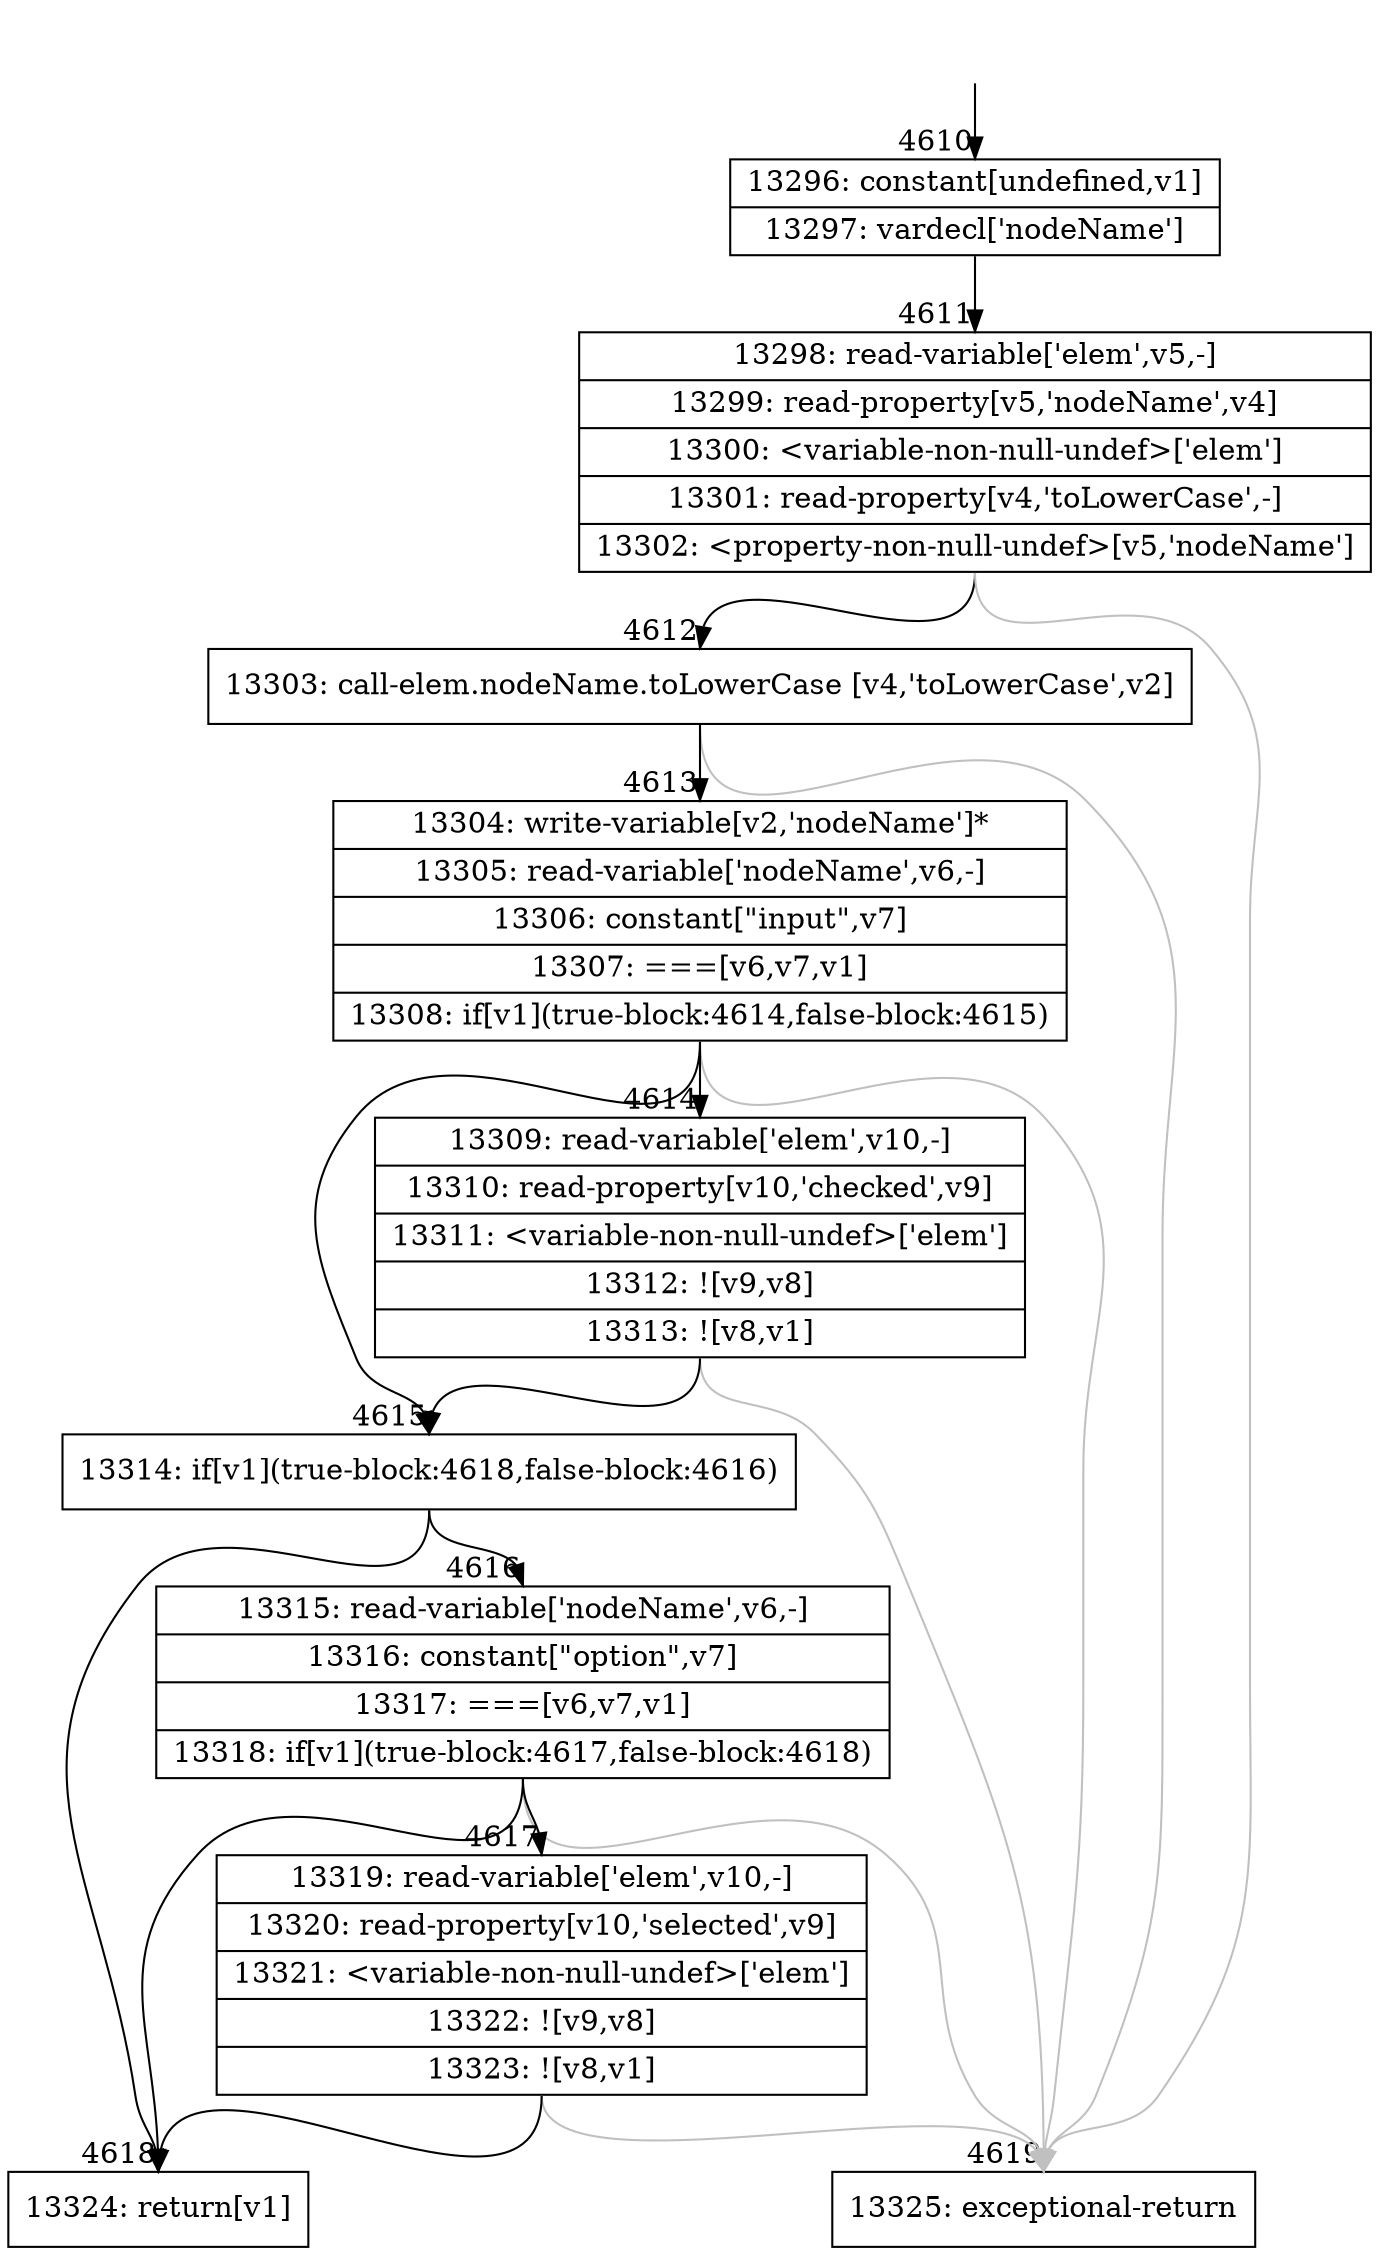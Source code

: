 digraph {
rankdir="TD"
BB_entry303[shape=none,label=""];
BB_entry303 -> BB4610 [tailport=s, headport=n, headlabel="    4610"]
BB4610 [shape=record label="{13296: constant[undefined,v1]|13297: vardecl['nodeName']}" ] 
BB4610 -> BB4611 [tailport=s, headport=n, headlabel="      4611"]
BB4611 [shape=record label="{13298: read-variable['elem',v5,-]|13299: read-property[v5,'nodeName',v4]|13300: \<variable-non-null-undef\>['elem']|13301: read-property[v4,'toLowerCase',-]|13302: \<property-non-null-undef\>[v5,'nodeName']}" ] 
BB4611 -> BB4612 [tailport=s, headport=n, headlabel="      4612"]
BB4611 -> BB4619 [tailport=s, headport=n, color=gray, headlabel="      4619"]
BB4612 [shape=record label="{13303: call-elem.nodeName.toLowerCase [v4,'toLowerCase',v2]}" ] 
BB4612 -> BB4613 [tailport=s, headport=n, headlabel="      4613"]
BB4612 -> BB4619 [tailport=s, headport=n, color=gray]
BB4613 [shape=record label="{13304: write-variable[v2,'nodeName']*|13305: read-variable['nodeName',v6,-]|13306: constant[\"input\",v7]|13307: ===[v6,v7,v1]|13308: if[v1](true-block:4614,false-block:4615)}" ] 
BB4613 -> BB4615 [tailport=s, headport=n, headlabel="      4615"]
BB4613 -> BB4614 [tailport=s, headport=n, headlabel="      4614"]
BB4613 -> BB4619 [tailport=s, headport=n, color=gray]
BB4614 [shape=record label="{13309: read-variable['elem',v10,-]|13310: read-property[v10,'checked',v9]|13311: \<variable-non-null-undef\>['elem']|13312: ![v9,v8]|13313: ![v8,v1]}" ] 
BB4614 -> BB4615 [tailport=s, headport=n]
BB4614 -> BB4619 [tailport=s, headport=n, color=gray]
BB4615 [shape=record label="{13314: if[v1](true-block:4618,false-block:4616)}" ] 
BB4615 -> BB4618 [tailport=s, headport=n, headlabel="      4618"]
BB4615 -> BB4616 [tailport=s, headport=n, headlabel="      4616"]
BB4616 [shape=record label="{13315: read-variable['nodeName',v6,-]|13316: constant[\"option\",v7]|13317: ===[v6,v7,v1]|13318: if[v1](true-block:4617,false-block:4618)}" ] 
BB4616 -> BB4618 [tailport=s, headport=n]
BB4616 -> BB4617 [tailport=s, headport=n, headlabel="      4617"]
BB4616 -> BB4619 [tailport=s, headport=n, color=gray]
BB4617 [shape=record label="{13319: read-variable['elem',v10,-]|13320: read-property[v10,'selected',v9]|13321: \<variable-non-null-undef\>['elem']|13322: ![v9,v8]|13323: ![v8,v1]}" ] 
BB4617 -> BB4618 [tailport=s, headport=n]
BB4617 -> BB4619 [tailport=s, headport=n, color=gray]
BB4618 [shape=record label="{13324: return[v1]}" ] 
BB4619 [shape=record label="{13325: exceptional-return}" ] 
//#$~ 4904
}
